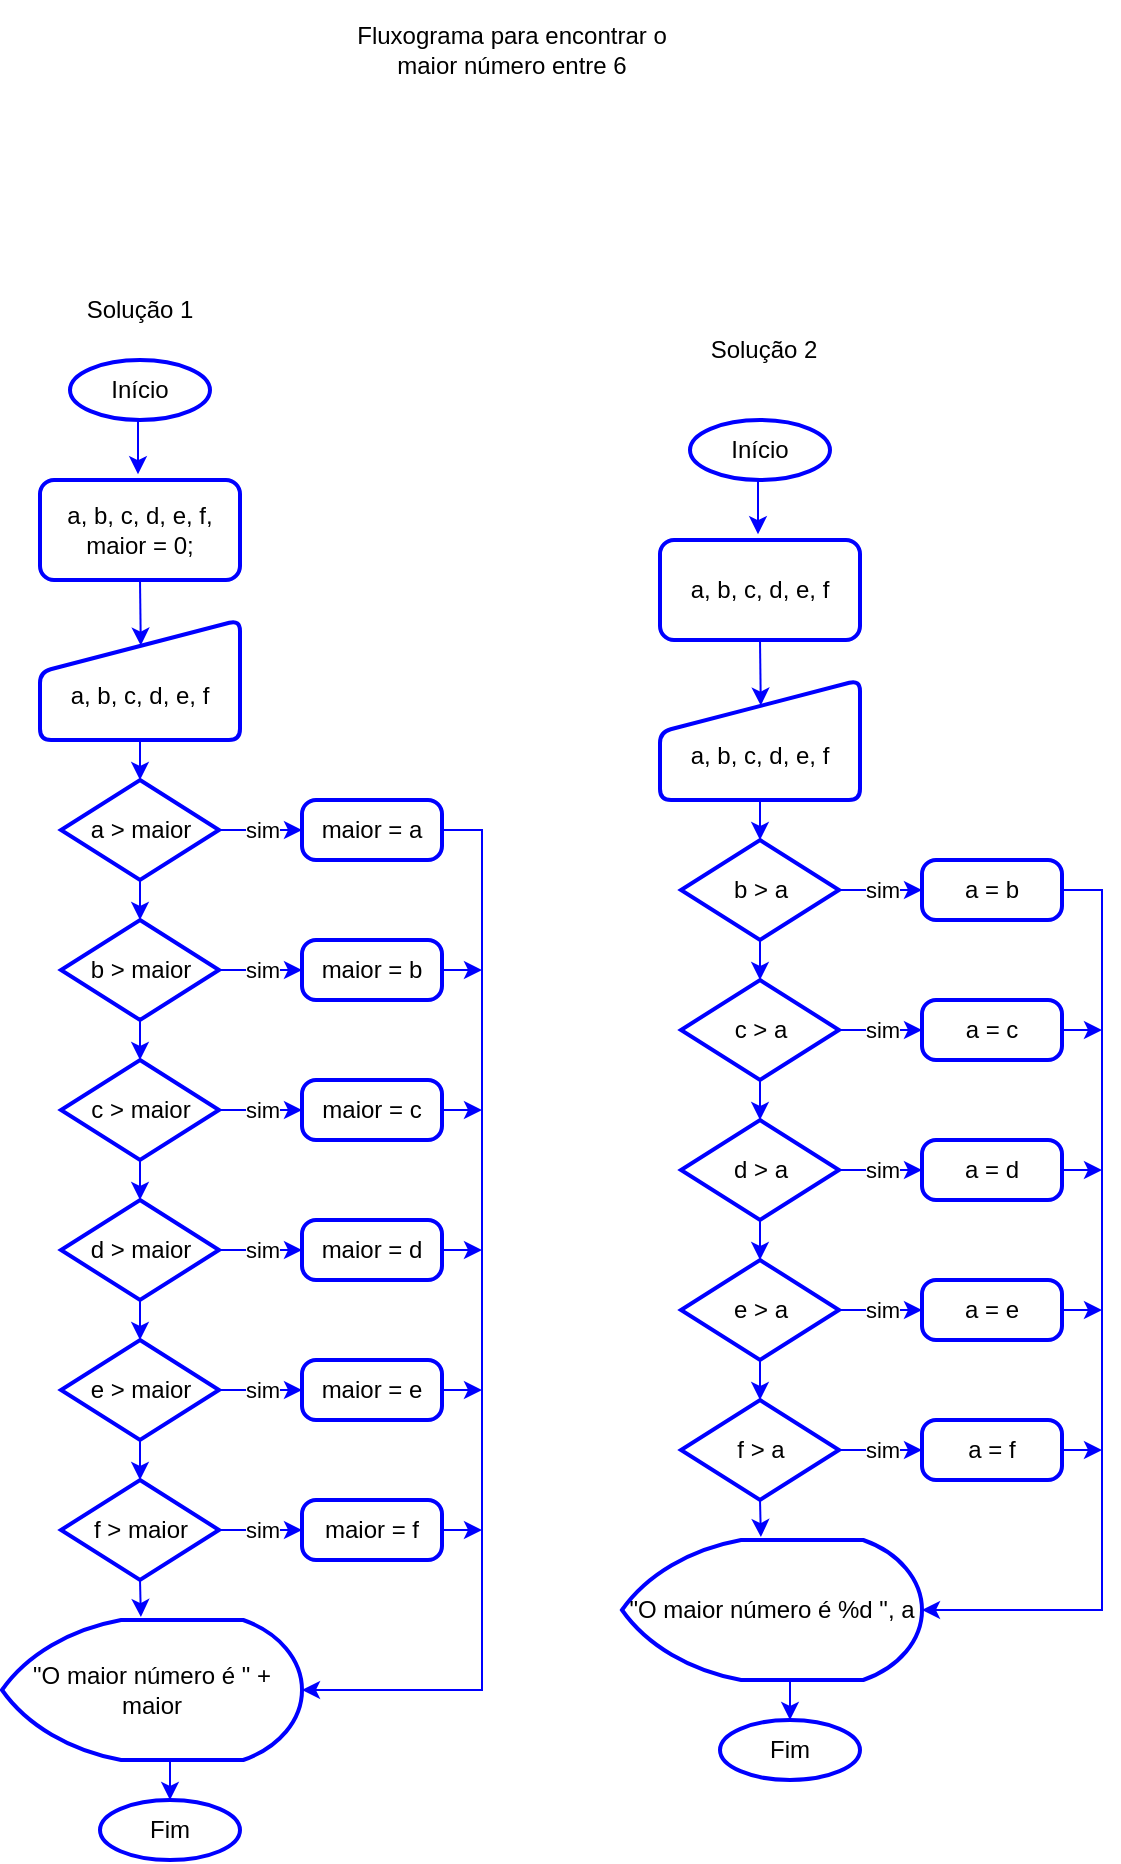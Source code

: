 <mxfile version="23.1.1" type="device">
  <diagram name="Página-1" id="5_xd5Oc4KuSxivoWNn_E">
    <mxGraphModel dx="1195" dy="650" grid="1" gridSize="10" guides="1" tooltips="1" connect="1" arrows="1" fold="1" page="1" pageScale="1" pageWidth="827" pageHeight="1169" math="0" shadow="0">
      <root>
        <mxCell id="0" />
        <mxCell id="1" parent="0" />
        <mxCell id="ccPn1WkZMxqeKTW8dk22-3" value="&lt;br&gt;a, b, c, d, e, f" style="html=1;strokeWidth=2;shape=manualInput;whiteSpace=wrap;rounded=1;size=26;arcSize=11;strokeColor=#0000FF;" vertex="1" parent="1">
          <mxGeometry x="158" y="360" width="100" height="60" as="geometry" />
        </mxCell>
        <mxCell id="ccPn1WkZMxqeKTW8dk22-4" value="a, b, c, d, e, f, maior = 0;" style="rounded=1;whiteSpace=wrap;html=1;absoluteArcSize=1;arcSize=14;strokeWidth=2;strokeColor=#0000FF;" vertex="1" parent="1">
          <mxGeometry x="158" y="290" width="100" height="50" as="geometry" />
        </mxCell>
        <mxCell id="ccPn1WkZMxqeKTW8dk22-5" value="Início" style="strokeWidth=2;html=1;shape=mxgraph.flowchart.start_1;whiteSpace=wrap;strokeColor=#0000FF;" vertex="1" parent="1">
          <mxGeometry x="173" y="230" width="70" height="30" as="geometry" />
        </mxCell>
        <mxCell id="ccPn1WkZMxqeKTW8dk22-26" value="sim" style="edgeStyle=orthogonalEdgeStyle;rounded=0;orthogonalLoop=1;jettySize=auto;html=1;exitX=1;exitY=0.5;exitDx=0;exitDy=0;exitPerimeter=0;entryX=0;entryY=0.5;entryDx=0;entryDy=0;strokeColor=#0000FF;" edge="1" parent="1" source="ccPn1WkZMxqeKTW8dk22-7" target="ccPn1WkZMxqeKTW8dk22-8">
          <mxGeometry relative="1" as="geometry" />
        </mxCell>
        <mxCell id="ccPn1WkZMxqeKTW8dk22-7" value="a &amp;gt; maior" style="strokeWidth=2;html=1;shape=mxgraph.flowchart.decision;whiteSpace=wrap;strokeColor=#0000FF;" vertex="1" parent="1">
          <mxGeometry x="168.5" y="440" width="79" height="50" as="geometry" />
        </mxCell>
        <mxCell id="ccPn1WkZMxqeKTW8dk22-8" value="maior = a" style="rounded=1;whiteSpace=wrap;html=1;absoluteArcSize=1;arcSize=14;strokeWidth=2;strokeColor=#0000FF;" vertex="1" parent="1">
          <mxGeometry x="289" y="450" width="70" height="30" as="geometry" />
        </mxCell>
        <mxCell id="ccPn1WkZMxqeKTW8dk22-28" value="sim" style="edgeStyle=orthogonalEdgeStyle;rounded=0;orthogonalLoop=1;jettySize=auto;html=1;exitX=1;exitY=0.5;exitDx=0;exitDy=0;exitPerimeter=0;entryX=0;entryY=0.5;entryDx=0;entryDy=0;strokeColor=#0000FF;" edge="1" parent="1" source="ccPn1WkZMxqeKTW8dk22-9" target="ccPn1WkZMxqeKTW8dk22-10">
          <mxGeometry relative="1" as="geometry" />
        </mxCell>
        <mxCell id="ccPn1WkZMxqeKTW8dk22-9" value="b &amp;gt; maior" style="strokeWidth=2;html=1;shape=mxgraph.flowchart.decision;whiteSpace=wrap;strokeColor=#0000FF;" vertex="1" parent="1">
          <mxGeometry x="168.5" y="510" width="79" height="50" as="geometry" />
        </mxCell>
        <mxCell id="ccPn1WkZMxqeKTW8dk22-40" style="edgeStyle=orthogonalEdgeStyle;rounded=0;orthogonalLoop=1;jettySize=auto;html=1;exitX=1;exitY=0.5;exitDx=0;exitDy=0;strokeColor=#0000FF;" edge="1" parent="1" source="ccPn1WkZMxqeKTW8dk22-10">
          <mxGeometry relative="1" as="geometry">
            <mxPoint x="379" y="535.19" as="targetPoint" />
          </mxGeometry>
        </mxCell>
        <mxCell id="ccPn1WkZMxqeKTW8dk22-10" value="maior = b" style="rounded=1;whiteSpace=wrap;html=1;absoluteArcSize=1;arcSize=14;strokeWidth=2;strokeColor=#0000FF;" vertex="1" parent="1">
          <mxGeometry x="289" y="520" width="70" height="30" as="geometry" />
        </mxCell>
        <mxCell id="ccPn1WkZMxqeKTW8dk22-29" value="sim" style="edgeStyle=orthogonalEdgeStyle;rounded=0;orthogonalLoop=1;jettySize=auto;html=1;exitX=1;exitY=0.5;exitDx=0;exitDy=0;exitPerimeter=0;entryX=0;entryY=0.5;entryDx=0;entryDy=0;strokeColor=#0000FF;" edge="1" parent="1" source="ccPn1WkZMxqeKTW8dk22-11" target="ccPn1WkZMxqeKTW8dk22-12">
          <mxGeometry relative="1" as="geometry" />
        </mxCell>
        <mxCell id="ccPn1WkZMxqeKTW8dk22-11" value="c &amp;gt; maior" style="strokeWidth=2;html=1;shape=mxgraph.flowchart.decision;whiteSpace=wrap;strokeColor=#0000FF;" vertex="1" parent="1">
          <mxGeometry x="168.5" y="580" width="79" height="50" as="geometry" />
        </mxCell>
        <mxCell id="ccPn1WkZMxqeKTW8dk22-41" style="edgeStyle=orthogonalEdgeStyle;rounded=0;orthogonalLoop=1;jettySize=auto;html=1;exitX=1;exitY=0.5;exitDx=0;exitDy=0;strokeColor=#0000FF;" edge="1" parent="1" source="ccPn1WkZMxqeKTW8dk22-12">
          <mxGeometry relative="1" as="geometry">
            <mxPoint x="379" y="605.19" as="targetPoint" />
          </mxGeometry>
        </mxCell>
        <mxCell id="ccPn1WkZMxqeKTW8dk22-12" value="maior = c" style="rounded=1;whiteSpace=wrap;html=1;absoluteArcSize=1;arcSize=14;strokeWidth=2;strokeColor=#0000FF;" vertex="1" parent="1">
          <mxGeometry x="289" y="590" width="70" height="30" as="geometry" />
        </mxCell>
        <mxCell id="ccPn1WkZMxqeKTW8dk22-32" value="sim" style="edgeStyle=orthogonalEdgeStyle;rounded=0;orthogonalLoop=1;jettySize=auto;html=1;exitX=1;exitY=0.5;exitDx=0;exitDy=0;exitPerimeter=0;entryX=0;entryY=0.5;entryDx=0;entryDy=0;strokeColor=#0000FF;" edge="1" parent="1" source="ccPn1WkZMxqeKTW8dk22-13" target="ccPn1WkZMxqeKTW8dk22-14">
          <mxGeometry relative="1" as="geometry" />
        </mxCell>
        <mxCell id="ccPn1WkZMxqeKTW8dk22-13" value="d &amp;gt; maior" style="strokeWidth=2;html=1;shape=mxgraph.flowchart.decision;whiteSpace=wrap;strokeColor=#0000FF;" vertex="1" parent="1">
          <mxGeometry x="168.5" y="650" width="79" height="50" as="geometry" />
        </mxCell>
        <mxCell id="ccPn1WkZMxqeKTW8dk22-42" style="edgeStyle=orthogonalEdgeStyle;rounded=0;orthogonalLoop=1;jettySize=auto;html=1;exitX=1;exitY=0.5;exitDx=0;exitDy=0;strokeColor=#0000FF;" edge="1" parent="1" source="ccPn1WkZMxqeKTW8dk22-14">
          <mxGeometry relative="1" as="geometry">
            <mxPoint x="379" y="675.19" as="targetPoint" />
          </mxGeometry>
        </mxCell>
        <mxCell id="ccPn1WkZMxqeKTW8dk22-14" value="maior = d" style="rounded=1;whiteSpace=wrap;html=1;absoluteArcSize=1;arcSize=14;strokeWidth=2;strokeColor=#0000FF;" vertex="1" parent="1">
          <mxGeometry x="289" y="660" width="70" height="30" as="geometry" />
        </mxCell>
        <mxCell id="ccPn1WkZMxqeKTW8dk22-33" value="sim" style="edgeStyle=orthogonalEdgeStyle;rounded=0;orthogonalLoop=1;jettySize=auto;html=1;exitX=1;exitY=0.5;exitDx=0;exitDy=0;exitPerimeter=0;entryX=0;entryY=0.5;entryDx=0;entryDy=0;strokeColor=#0000FF;" edge="1" parent="1" source="ccPn1WkZMxqeKTW8dk22-15" target="ccPn1WkZMxqeKTW8dk22-16">
          <mxGeometry relative="1" as="geometry" />
        </mxCell>
        <mxCell id="ccPn1WkZMxqeKTW8dk22-15" value="e &amp;gt; maior" style="strokeWidth=2;html=1;shape=mxgraph.flowchart.decision;whiteSpace=wrap;strokeColor=#0000FF;" vertex="1" parent="1">
          <mxGeometry x="168.5" y="720" width="79" height="50" as="geometry" />
        </mxCell>
        <mxCell id="ccPn1WkZMxqeKTW8dk22-43" style="edgeStyle=orthogonalEdgeStyle;rounded=0;orthogonalLoop=1;jettySize=auto;html=1;exitX=1;exitY=0.5;exitDx=0;exitDy=0;strokeColor=#0000FF;" edge="1" parent="1" source="ccPn1WkZMxqeKTW8dk22-16">
          <mxGeometry relative="1" as="geometry">
            <mxPoint x="379" y="745.19" as="targetPoint" />
          </mxGeometry>
        </mxCell>
        <mxCell id="ccPn1WkZMxqeKTW8dk22-16" value="maior = e" style="rounded=1;whiteSpace=wrap;html=1;absoluteArcSize=1;arcSize=14;strokeWidth=2;strokeColor=#0000FF;" vertex="1" parent="1">
          <mxGeometry x="289" y="730" width="70" height="30" as="geometry" />
        </mxCell>
        <mxCell id="ccPn1WkZMxqeKTW8dk22-36" value="sim" style="edgeStyle=orthogonalEdgeStyle;rounded=0;orthogonalLoop=1;jettySize=auto;html=1;exitX=1;exitY=0.5;exitDx=0;exitDy=0;exitPerimeter=0;entryX=0;entryY=0.5;entryDx=0;entryDy=0;strokeColor=#0000FF;" edge="1" parent="1" source="ccPn1WkZMxqeKTW8dk22-17" target="ccPn1WkZMxqeKTW8dk22-18">
          <mxGeometry relative="1" as="geometry" />
        </mxCell>
        <mxCell id="ccPn1WkZMxqeKTW8dk22-17" value="f &amp;gt; maior" style="strokeWidth=2;html=1;shape=mxgraph.flowchart.decision;whiteSpace=wrap;strokeColor=#0000FF;" vertex="1" parent="1">
          <mxGeometry x="168.5" y="790" width="79" height="50" as="geometry" />
        </mxCell>
        <mxCell id="ccPn1WkZMxqeKTW8dk22-44" style="edgeStyle=orthogonalEdgeStyle;rounded=0;orthogonalLoop=1;jettySize=auto;html=1;exitX=1;exitY=0.5;exitDx=0;exitDy=0;strokeColor=#0000FF;" edge="1" parent="1" source="ccPn1WkZMxqeKTW8dk22-18">
          <mxGeometry relative="1" as="geometry">
            <mxPoint x="379" y="815.19" as="targetPoint" />
          </mxGeometry>
        </mxCell>
        <mxCell id="ccPn1WkZMxqeKTW8dk22-18" value="maior = f" style="rounded=1;whiteSpace=wrap;html=1;absoluteArcSize=1;arcSize=14;strokeWidth=2;strokeColor=#0000FF;" vertex="1" parent="1">
          <mxGeometry x="289" y="800" width="70" height="30" as="geometry" />
        </mxCell>
        <mxCell id="ccPn1WkZMxqeKTW8dk22-19" value="&quot;O maior número é &quot; + maior" style="strokeWidth=2;html=1;shape=mxgraph.flowchart.display;whiteSpace=wrap;strokeColor=#0000FF;" vertex="1" parent="1">
          <mxGeometry x="139" y="860" width="150" height="70" as="geometry" />
        </mxCell>
        <mxCell id="ccPn1WkZMxqeKTW8dk22-22" value="Fim" style="strokeWidth=2;html=1;shape=mxgraph.flowchart.start_1;whiteSpace=wrap;strokeColor=#0000FF;" vertex="1" parent="1">
          <mxGeometry x="188" y="950" width="70" height="30" as="geometry" />
        </mxCell>
        <mxCell id="ccPn1WkZMxqeKTW8dk22-23" style="edgeStyle=orthogonalEdgeStyle;rounded=0;orthogonalLoop=1;jettySize=auto;html=1;exitX=0.5;exitY=1;exitDx=0;exitDy=0;exitPerimeter=0;entryX=0.49;entryY=-0.058;entryDx=0;entryDy=0;entryPerimeter=0;strokeColor=#0000FF;" edge="1" parent="1" source="ccPn1WkZMxqeKTW8dk22-5" target="ccPn1WkZMxqeKTW8dk22-4">
          <mxGeometry relative="1" as="geometry" />
        </mxCell>
        <mxCell id="ccPn1WkZMxqeKTW8dk22-24" style="edgeStyle=orthogonalEdgeStyle;rounded=0;orthogonalLoop=1;jettySize=auto;html=1;exitX=0.5;exitY=1;exitDx=0;exitDy=0;entryX=0.504;entryY=0.213;entryDx=0;entryDy=0;entryPerimeter=0;strokeColor=#0000FF;" edge="1" parent="1" source="ccPn1WkZMxqeKTW8dk22-4" target="ccPn1WkZMxqeKTW8dk22-3">
          <mxGeometry relative="1" as="geometry" />
        </mxCell>
        <mxCell id="ccPn1WkZMxqeKTW8dk22-25" style="edgeStyle=orthogonalEdgeStyle;rounded=0;orthogonalLoop=1;jettySize=auto;html=1;exitX=0.5;exitY=1;exitDx=0;exitDy=0;entryX=0.5;entryY=0;entryDx=0;entryDy=0;entryPerimeter=0;strokeColor=#0000FF;" edge="1" parent="1" source="ccPn1WkZMxqeKTW8dk22-3" target="ccPn1WkZMxqeKTW8dk22-7">
          <mxGeometry relative="1" as="geometry" />
        </mxCell>
        <mxCell id="ccPn1WkZMxqeKTW8dk22-27" style="edgeStyle=orthogonalEdgeStyle;rounded=0;orthogonalLoop=1;jettySize=auto;html=1;exitX=0.5;exitY=1;exitDx=0;exitDy=0;exitPerimeter=0;entryX=0.5;entryY=0;entryDx=0;entryDy=0;entryPerimeter=0;strokeColor=#0000FF;" edge="1" parent="1" source="ccPn1WkZMxqeKTW8dk22-7" target="ccPn1WkZMxqeKTW8dk22-9">
          <mxGeometry relative="1" as="geometry" />
        </mxCell>
        <mxCell id="ccPn1WkZMxqeKTW8dk22-30" style="edgeStyle=orthogonalEdgeStyle;rounded=0;orthogonalLoop=1;jettySize=auto;html=1;exitX=0.5;exitY=1;exitDx=0;exitDy=0;exitPerimeter=0;entryX=0.5;entryY=0;entryDx=0;entryDy=0;entryPerimeter=0;strokeColor=#0000FF;" edge="1" parent="1" source="ccPn1WkZMxqeKTW8dk22-9" target="ccPn1WkZMxqeKTW8dk22-11">
          <mxGeometry relative="1" as="geometry" />
        </mxCell>
        <mxCell id="ccPn1WkZMxqeKTW8dk22-31" style="edgeStyle=orthogonalEdgeStyle;rounded=0;orthogonalLoop=1;jettySize=auto;html=1;exitX=0.5;exitY=1;exitDx=0;exitDy=0;exitPerimeter=0;entryX=0.5;entryY=0;entryDx=0;entryDy=0;entryPerimeter=0;strokeColor=#0000FF;" edge="1" parent="1" source="ccPn1WkZMxqeKTW8dk22-11" target="ccPn1WkZMxqeKTW8dk22-13">
          <mxGeometry relative="1" as="geometry" />
        </mxCell>
        <mxCell id="ccPn1WkZMxqeKTW8dk22-34" style="edgeStyle=orthogonalEdgeStyle;rounded=0;orthogonalLoop=1;jettySize=auto;html=1;exitX=0.5;exitY=1;exitDx=0;exitDy=0;exitPerimeter=0;entryX=0.5;entryY=0;entryDx=0;entryDy=0;entryPerimeter=0;strokeColor=#0000FF;" edge="1" parent="1" source="ccPn1WkZMxqeKTW8dk22-13" target="ccPn1WkZMxqeKTW8dk22-15">
          <mxGeometry relative="1" as="geometry" />
        </mxCell>
        <mxCell id="ccPn1WkZMxqeKTW8dk22-35" style="edgeStyle=orthogonalEdgeStyle;rounded=0;orthogonalLoop=1;jettySize=auto;html=1;exitX=0.5;exitY=1;exitDx=0;exitDy=0;exitPerimeter=0;entryX=0.5;entryY=0;entryDx=0;entryDy=0;entryPerimeter=0;strokeColor=#0000FF;" edge="1" parent="1" source="ccPn1WkZMxqeKTW8dk22-15" target="ccPn1WkZMxqeKTW8dk22-17">
          <mxGeometry relative="1" as="geometry" />
        </mxCell>
        <mxCell id="ccPn1WkZMxqeKTW8dk22-37" style="edgeStyle=orthogonalEdgeStyle;rounded=0;orthogonalLoop=1;jettySize=auto;html=1;exitX=0.5;exitY=1;exitDx=0;exitDy=0;exitPerimeter=0;entryX=0.463;entryY=-0.021;entryDx=0;entryDy=0;entryPerimeter=0;strokeColor=#0000FF;" edge="1" parent="1" source="ccPn1WkZMxqeKTW8dk22-17" target="ccPn1WkZMxqeKTW8dk22-19">
          <mxGeometry relative="1" as="geometry" />
        </mxCell>
        <mxCell id="ccPn1WkZMxqeKTW8dk22-38" style="edgeStyle=orthogonalEdgeStyle;rounded=0;orthogonalLoop=1;jettySize=auto;html=1;exitX=0.5;exitY=1;exitDx=0;exitDy=0;exitPerimeter=0;entryX=0.5;entryY=0;entryDx=0;entryDy=0;entryPerimeter=0;strokeColor=#0000FF;" edge="1" parent="1" source="ccPn1WkZMxqeKTW8dk22-19" target="ccPn1WkZMxqeKTW8dk22-22">
          <mxGeometry relative="1" as="geometry" />
        </mxCell>
        <mxCell id="ccPn1WkZMxqeKTW8dk22-39" style="edgeStyle=orthogonalEdgeStyle;rounded=0;orthogonalLoop=1;jettySize=auto;html=1;exitX=1;exitY=0.5;exitDx=0;exitDy=0;entryX=1;entryY=0.5;entryDx=0;entryDy=0;entryPerimeter=0;strokeColor=#0000FF;" edge="1" parent="1" source="ccPn1WkZMxqeKTW8dk22-8" target="ccPn1WkZMxqeKTW8dk22-19">
          <mxGeometry relative="1" as="geometry" />
        </mxCell>
        <mxCell id="ccPn1WkZMxqeKTW8dk22-84" value="&lt;br&gt;a, b, c, d, e, f" style="html=1;strokeWidth=2;shape=manualInput;whiteSpace=wrap;rounded=1;size=26;arcSize=11;strokeColor=#0000FF;" vertex="1" parent="1">
          <mxGeometry x="468" y="390" width="100" height="60" as="geometry" />
        </mxCell>
        <mxCell id="ccPn1WkZMxqeKTW8dk22-85" value="a, b, c, d, e, f" style="rounded=1;whiteSpace=wrap;html=1;absoluteArcSize=1;arcSize=14;strokeWidth=2;strokeColor=#0000FF;" vertex="1" parent="1">
          <mxGeometry x="468" y="320" width="100" height="50" as="geometry" />
        </mxCell>
        <mxCell id="ccPn1WkZMxqeKTW8dk22-86" value="Início" style="strokeWidth=2;html=1;shape=mxgraph.flowchart.start_1;whiteSpace=wrap;strokeColor=#0000FF;" vertex="1" parent="1">
          <mxGeometry x="483" y="260" width="70" height="30" as="geometry" />
        </mxCell>
        <mxCell id="ccPn1WkZMxqeKTW8dk22-90" value="sim" style="edgeStyle=orthogonalEdgeStyle;rounded=0;orthogonalLoop=1;jettySize=auto;html=1;exitX=1;exitY=0.5;exitDx=0;exitDy=0;exitPerimeter=0;entryX=0;entryY=0.5;entryDx=0;entryDy=0;strokeColor=#0000FF;" edge="1" source="ccPn1WkZMxqeKTW8dk22-91" target="ccPn1WkZMxqeKTW8dk22-93" parent="1">
          <mxGeometry relative="1" as="geometry" />
        </mxCell>
        <mxCell id="ccPn1WkZMxqeKTW8dk22-91" value="b &amp;gt; a" style="strokeWidth=2;html=1;shape=mxgraph.flowchart.decision;whiteSpace=wrap;strokeColor=#0000FF;" vertex="1" parent="1">
          <mxGeometry x="478.5" y="470" width="79" height="50" as="geometry" />
        </mxCell>
        <mxCell id="ccPn1WkZMxqeKTW8dk22-92" style="edgeStyle=orthogonalEdgeStyle;rounded=0;orthogonalLoop=1;jettySize=auto;html=1;exitX=1;exitY=0.5;exitDx=0;exitDy=0;entryX=1;entryY=0.5;entryDx=0;entryDy=0;entryPerimeter=0;strokeColor=#0000FF;" edge="1" source="ccPn1WkZMxqeKTW8dk22-93" parent="1" target="ccPn1WkZMxqeKTW8dk22-110">
          <mxGeometry relative="1" as="geometry">
            <mxPoint x="689" y="495.19" as="targetPoint" />
          </mxGeometry>
        </mxCell>
        <mxCell id="ccPn1WkZMxqeKTW8dk22-93" value="a = b" style="rounded=1;whiteSpace=wrap;html=1;absoluteArcSize=1;arcSize=14;strokeWidth=2;strokeColor=#0000FF;" vertex="1" parent="1">
          <mxGeometry x="599" y="480" width="70" height="30" as="geometry" />
        </mxCell>
        <mxCell id="ccPn1WkZMxqeKTW8dk22-94" value="sim" style="edgeStyle=orthogonalEdgeStyle;rounded=0;orthogonalLoop=1;jettySize=auto;html=1;exitX=1;exitY=0.5;exitDx=0;exitDy=0;exitPerimeter=0;entryX=0;entryY=0.5;entryDx=0;entryDy=0;strokeColor=#0000FF;" edge="1" source="ccPn1WkZMxqeKTW8dk22-95" target="ccPn1WkZMxqeKTW8dk22-97" parent="1">
          <mxGeometry relative="1" as="geometry" />
        </mxCell>
        <mxCell id="ccPn1WkZMxqeKTW8dk22-95" value="c &amp;gt; a" style="strokeWidth=2;html=1;shape=mxgraph.flowchart.decision;whiteSpace=wrap;strokeColor=#0000FF;" vertex="1" parent="1">
          <mxGeometry x="478.5" y="540" width="79" height="50" as="geometry" />
        </mxCell>
        <mxCell id="ccPn1WkZMxqeKTW8dk22-96" style="edgeStyle=orthogonalEdgeStyle;rounded=0;orthogonalLoop=1;jettySize=auto;html=1;exitX=1;exitY=0.5;exitDx=0;exitDy=0;strokeColor=#0000FF;" edge="1" source="ccPn1WkZMxqeKTW8dk22-97" parent="1">
          <mxGeometry relative="1" as="geometry">
            <mxPoint x="689" y="565.19" as="targetPoint" />
          </mxGeometry>
        </mxCell>
        <mxCell id="ccPn1WkZMxqeKTW8dk22-97" value="a = c" style="rounded=1;whiteSpace=wrap;html=1;absoluteArcSize=1;arcSize=14;strokeWidth=2;strokeColor=#0000FF;" vertex="1" parent="1">
          <mxGeometry x="599" y="550" width="70" height="30" as="geometry" />
        </mxCell>
        <mxCell id="ccPn1WkZMxqeKTW8dk22-98" value="sim" style="edgeStyle=orthogonalEdgeStyle;rounded=0;orthogonalLoop=1;jettySize=auto;html=1;exitX=1;exitY=0.5;exitDx=0;exitDy=0;exitPerimeter=0;entryX=0;entryY=0.5;entryDx=0;entryDy=0;strokeColor=#0000FF;" edge="1" source="ccPn1WkZMxqeKTW8dk22-99" target="ccPn1WkZMxqeKTW8dk22-101" parent="1">
          <mxGeometry relative="1" as="geometry" />
        </mxCell>
        <mxCell id="ccPn1WkZMxqeKTW8dk22-99" value="d &amp;gt; a" style="strokeWidth=2;html=1;shape=mxgraph.flowchart.decision;whiteSpace=wrap;strokeColor=#0000FF;" vertex="1" parent="1">
          <mxGeometry x="478.5" y="610" width="79" height="50" as="geometry" />
        </mxCell>
        <mxCell id="ccPn1WkZMxqeKTW8dk22-100" style="edgeStyle=orthogonalEdgeStyle;rounded=0;orthogonalLoop=1;jettySize=auto;html=1;exitX=1;exitY=0.5;exitDx=0;exitDy=0;strokeColor=#0000FF;" edge="1" source="ccPn1WkZMxqeKTW8dk22-101" parent="1">
          <mxGeometry relative="1" as="geometry">
            <mxPoint x="689" y="635.19" as="targetPoint" />
          </mxGeometry>
        </mxCell>
        <mxCell id="ccPn1WkZMxqeKTW8dk22-101" value="a = d" style="rounded=1;whiteSpace=wrap;html=1;absoluteArcSize=1;arcSize=14;strokeWidth=2;strokeColor=#0000FF;" vertex="1" parent="1">
          <mxGeometry x="599" y="620" width="70" height="30" as="geometry" />
        </mxCell>
        <mxCell id="ccPn1WkZMxqeKTW8dk22-102" value="sim" style="edgeStyle=orthogonalEdgeStyle;rounded=0;orthogonalLoop=1;jettySize=auto;html=1;exitX=1;exitY=0.5;exitDx=0;exitDy=0;exitPerimeter=0;entryX=0;entryY=0.5;entryDx=0;entryDy=0;strokeColor=#0000FF;" edge="1" source="ccPn1WkZMxqeKTW8dk22-103" target="ccPn1WkZMxqeKTW8dk22-105" parent="1">
          <mxGeometry relative="1" as="geometry" />
        </mxCell>
        <mxCell id="ccPn1WkZMxqeKTW8dk22-103" value="e &amp;gt; a" style="strokeWidth=2;html=1;shape=mxgraph.flowchart.decision;whiteSpace=wrap;strokeColor=#0000FF;" vertex="1" parent="1">
          <mxGeometry x="478.5" y="680" width="79" height="50" as="geometry" />
        </mxCell>
        <mxCell id="ccPn1WkZMxqeKTW8dk22-104" style="edgeStyle=orthogonalEdgeStyle;rounded=0;orthogonalLoop=1;jettySize=auto;html=1;exitX=1;exitY=0.5;exitDx=0;exitDy=0;strokeColor=#0000FF;" edge="1" source="ccPn1WkZMxqeKTW8dk22-105" parent="1">
          <mxGeometry relative="1" as="geometry">
            <mxPoint x="689" y="705.19" as="targetPoint" />
          </mxGeometry>
        </mxCell>
        <mxCell id="ccPn1WkZMxqeKTW8dk22-105" value="a = e" style="rounded=1;whiteSpace=wrap;html=1;absoluteArcSize=1;arcSize=14;strokeWidth=2;strokeColor=#0000FF;" vertex="1" parent="1">
          <mxGeometry x="599" y="690" width="70" height="30" as="geometry" />
        </mxCell>
        <mxCell id="ccPn1WkZMxqeKTW8dk22-106" value="sim" style="edgeStyle=orthogonalEdgeStyle;rounded=0;orthogonalLoop=1;jettySize=auto;html=1;exitX=1;exitY=0.5;exitDx=0;exitDy=0;exitPerimeter=0;entryX=0;entryY=0.5;entryDx=0;entryDy=0;strokeColor=#0000FF;" edge="1" source="ccPn1WkZMxqeKTW8dk22-107" target="ccPn1WkZMxqeKTW8dk22-109" parent="1">
          <mxGeometry relative="1" as="geometry" />
        </mxCell>
        <mxCell id="ccPn1WkZMxqeKTW8dk22-107" value="f &amp;gt; a" style="strokeWidth=2;html=1;shape=mxgraph.flowchart.decision;whiteSpace=wrap;strokeColor=#0000FF;" vertex="1" parent="1">
          <mxGeometry x="478.5" y="750" width="79" height="50" as="geometry" />
        </mxCell>
        <mxCell id="ccPn1WkZMxqeKTW8dk22-108" style="edgeStyle=orthogonalEdgeStyle;rounded=0;orthogonalLoop=1;jettySize=auto;html=1;exitX=1;exitY=0.5;exitDx=0;exitDy=0;strokeColor=#0000FF;" edge="1" source="ccPn1WkZMxqeKTW8dk22-109" parent="1">
          <mxGeometry relative="1" as="geometry">
            <mxPoint x="689" y="775.19" as="targetPoint" />
          </mxGeometry>
        </mxCell>
        <mxCell id="ccPn1WkZMxqeKTW8dk22-109" value="a = f" style="rounded=1;whiteSpace=wrap;html=1;absoluteArcSize=1;arcSize=14;strokeWidth=2;strokeColor=#0000FF;" vertex="1" parent="1">
          <mxGeometry x="599" y="760" width="70" height="30" as="geometry" />
        </mxCell>
        <mxCell id="ccPn1WkZMxqeKTW8dk22-110" value="&quot;O maior número é %d &quot;, a" style="strokeWidth=2;html=1;shape=mxgraph.flowchart.display;whiteSpace=wrap;strokeColor=#0000FF;" vertex="1" parent="1">
          <mxGeometry x="449" y="820" width="150" height="70" as="geometry" />
        </mxCell>
        <mxCell id="ccPn1WkZMxqeKTW8dk22-111" value="Fim" style="strokeWidth=2;html=1;shape=mxgraph.flowchart.start_1;whiteSpace=wrap;strokeColor=#0000FF;" vertex="1" parent="1">
          <mxGeometry x="498" y="910" width="70" height="30" as="geometry" />
        </mxCell>
        <mxCell id="ccPn1WkZMxqeKTW8dk22-112" style="edgeStyle=orthogonalEdgeStyle;rounded=0;orthogonalLoop=1;jettySize=auto;html=1;exitX=0.5;exitY=1;exitDx=0;exitDy=0;exitPerimeter=0;entryX=0.49;entryY=-0.058;entryDx=0;entryDy=0;entryPerimeter=0;strokeColor=#0000FF;" edge="1" source="ccPn1WkZMxqeKTW8dk22-86" target="ccPn1WkZMxqeKTW8dk22-85" parent="1">
          <mxGeometry relative="1" as="geometry" />
        </mxCell>
        <mxCell id="ccPn1WkZMxqeKTW8dk22-113" style="edgeStyle=orthogonalEdgeStyle;rounded=0;orthogonalLoop=1;jettySize=auto;html=1;exitX=0.5;exitY=1;exitDx=0;exitDy=0;entryX=0.504;entryY=0.213;entryDx=0;entryDy=0;entryPerimeter=0;strokeColor=#0000FF;" edge="1" source="ccPn1WkZMxqeKTW8dk22-85" target="ccPn1WkZMxqeKTW8dk22-84" parent="1">
          <mxGeometry relative="1" as="geometry" />
        </mxCell>
        <mxCell id="ccPn1WkZMxqeKTW8dk22-114" style="edgeStyle=orthogonalEdgeStyle;rounded=0;orthogonalLoop=1;jettySize=auto;html=1;exitX=0.5;exitY=1;exitDx=0;exitDy=0;entryX=0.5;entryY=0;entryDx=0;entryDy=0;entryPerimeter=0;strokeColor=#0000FF;" edge="1" source="ccPn1WkZMxqeKTW8dk22-84" target="ccPn1WkZMxqeKTW8dk22-91" parent="1">
          <mxGeometry relative="1" as="geometry">
            <mxPoint x="519" y="460" as="targetPoint" />
          </mxGeometry>
        </mxCell>
        <mxCell id="ccPn1WkZMxqeKTW8dk22-116" style="edgeStyle=orthogonalEdgeStyle;rounded=0;orthogonalLoop=1;jettySize=auto;html=1;exitX=0.5;exitY=1;exitDx=0;exitDy=0;exitPerimeter=0;entryX=0.5;entryY=0;entryDx=0;entryDy=0;entryPerimeter=0;strokeColor=#0000FF;" edge="1" source="ccPn1WkZMxqeKTW8dk22-91" target="ccPn1WkZMxqeKTW8dk22-95" parent="1">
          <mxGeometry relative="1" as="geometry" />
        </mxCell>
        <mxCell id="ccPn1WkZMxqeKTW8dk22-117" style="edgeStyle=orthogonalEdgeStyle;rounded=0;orthogonalLoop=1;jettySize=auto;html=1;exitX=0.5;exitY=1;exitDx=0;exitDy=0;exitPerimeter=0;entryX=0.5;entryY=0;entryDx=0;entryDy=0;entryPerimeter=0;strokeColor=#0000FF;" edge="1" source="ccPn1WkZMxqeKTW8dk22-95" target="ccPn1WkZMxqeKTW8dk22-99" parent="1">
          <mxGeometry relative="1" as="geometry" />
        </mxCell>
        <mxCell id="ccPn1WkZMxqeKTW8dk22-118" style="edgeStyle=orthogonalEdgeStyle;rounded=0;orthogonalLoop=1;jettySize=auto;html=1;exitX=0.5;exitY=1;exitDx=0;exitDy=0;exitPerimeter=0;entryX=0.5;entryY=0;entryDx=0;entryDy=0;entryPerimeter=0;strokeColor=#0000FF;" edge="1" source="ccPn1WkZMxqeKTW8dk22-99" target="ccPn1WkZMxqeKTW8dk22-103" parent="1">
          <mxGeometry relative="1" as="geometry" />
        </mxCell>
        <mxCell id="ccPn1WkZMxqeKTW8dk22-119" style="edgeStyle=orthogonalEdgeStyle;rounded=0;orthogonalLoop=1;jettySize=auto;html=1;exitX=0.5;exitY=1;exitDx=0;exitDy=0;exitPerimeter=0;entryX=0.5;entryY=0;entryDx=0;entryDy=0;entryPerimeter=0;strokeColor=#0000FF;" edge="1" source="ccPn1WkZMxqeKTW8dk22-103" target="ccPn1WkZMxqeKTW8dk22-107" parent="1">
          <mxGeometry relative="1" as="geometry" />
        </mxCell>
        <mxCell id="ccPn1WkZMxqeKTW8dk22-120" style="edgeStyle=orthogonalEdgeStyle;rounded=0;orthogonalLoop=1;jettySize=auto;html=1;exitX=0.5;exitY=1;exitDx=0;exitDy=0;exitPerimeter=0;entryX=0.463;entryY=-0.021;entryDx=0;entryDy=0;entryPerimeter=0;strokeColor=#0000FF;" edge="1" source="ccPn1WkZMxqeKTW8dk22-107" target="ccPn1WkZMxqeKTW8dk22-110" parent="1">
          <mxGeometry relative="1" as="geometry" />
        </mxCell>
        <mxCell id="ccPn1WkZMxqeKTW8dk22-121" style="edgeStyle=orthogonalEdgeStyle;rounded=0;orthogonalLoop=1;jettySize=auto;html=1;exitX=0.5;exitY=1;exitDx=0;exitDy=0;exitPerimeter=0;entryX=0.5;entryY=0;entryDx=0;entryDy=0;entryPerimeter=0;strokeColor=#0000FF;" edge="1" source="ccPn1WkZMxqeKTW8dk22-110" target="ccPn1WkZMxqeKTW8dk22-111" parent="1">
          <mxGeometry relative="1" as="geometry" />
        </mxCell>
        <mxCell id="ccPn1WkZMxqeKTW8dk22-123" value="Fluxograma para encontrar o maior número entre 6" style="text;html=1;strokeColor=none;fillColor=none;align=center;verticalAlign=middle;whiteSpace=wrap;rounded=0;" vertex="1" parent="1">
          <mxGeometry x="308.5" y="50" width="170" height="50" as="geometry" />
        </mxCell>
        <mxCell id="ccPn1WkZMxqeKTW8dk22-124" value="Solução 1" style="text;html=1;strokeColor=none;fillColor=none;align=center;verticalAlign=middle;whiteSpace=wrap;rounded=0;" vertex="1" parent="1">
          <mxGeometry x="167" y="190" width="82" height="30" as="geometry" />
        </mxCell>
        <mxCell id="ccPn1WkZMxqeKTW8dk22-125" value="Solução 2" style="text;html=1;strokeColor=none;fillColor=none;align=center;verticalAlign=middle;whiteSpace=wrap;rounded=0;" vertex="1" parent="1">
          <mxGeometry x="478.5" y="210" width="82" height="30" as="geometry" />
        </mxCell>
      </root>
    </mxGraphModel>
  </diagram>
</mxfile>
